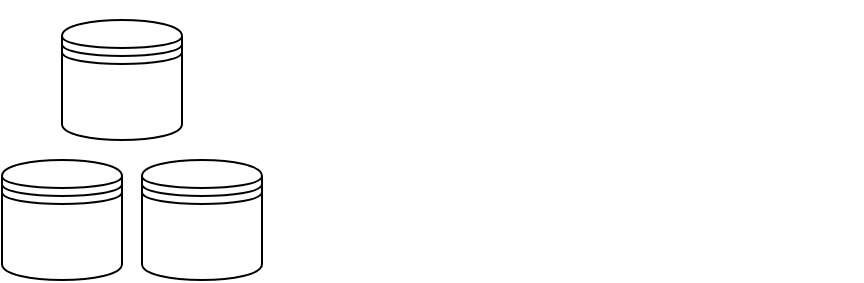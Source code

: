 <mxfile version="21.3.2" type="github">
  <diagram name="Page-1" id="gs0pLVagQkpj5RPHp093">
    <mxGraphModel dx="1265" dy="776" grid="1" gridSize="10" guides="1" tooltips="1" connect="1" arrows="1" fold="1" page="1" pageScale="1" pageWidth="827" pageHeight="1169" math="0" shadow="0">
      <root>
        <mxCell id="0" />
        <mxCell id="1" parent="0" />
        <mxCell id="k795cpsEZ2L50x8XWClP-1" value="" style="shape=datastore;whiteSpace=wrap;html=1;" vertex="1" parent="1">
          <mxGeometry x="50" y="230" width="60" height="60" as="geometry" />
        </mxCell>
        <mxCell id="k795cpsEZ2L50x8XWClP-2" value="" style="shape=datastore;whiteSpace=wrap;html=1;" vertex="1" parent="1">
          <mxGeometry x="20" y="300" width="60" height="60" as="geometry" />
        </mxCell>
        <mxCell id="k795cpsEZ2L50x8XWClP-3" value="" style="shape=datastore;whiteSpace=wrap;html=1;" vertex="1" parent="1">
          <mxGeometry x="90" y="300" width="60" height="60" as="geometry" />
        </mxCell>
        <mxCell id="k795cpsEZ2L50x8XWClP-4" value="" style="shape=image;html=1;verticalAlign=top;verticalLabelPosition=bottom;labelBackgroundColor=#ffffff;imageAspect=0;aspect=fixed;image=https://cdn2.iconfinder.com/data/icons/simple-files/128/CSV.png" vertex="1" parent="1">
          <mxGeometry x="354" y="220" width="60" height="60" as="geometry" />
        </mxCell>
        <mxCell id="k795cpsEZ2L50x8XWClP-5" value="" style="shape=image;html=1;verticalAlign=top;verticalLabelPosition=bottom;labelBackgroundColor=#ffffff;imageAspect=0;aspect=fixed;image=https://cdn2.iconfinder.com/data/icons/simple-files/128/CSV.png" vertex="1" parent="1">
          <mxGeometry x="390" y="300" width="60" height="60" as="geometry" />
        </mxCell>
        <mxCell id="k795cpsEZ2L50x8XWClP-6" value="" style="shape=image;html=1;verticalAlign=top;verticalLabelPosition=bottom;labelBackgroundColor=#ffffff;imageAspect=0;aspect=fixed;image=https://cdn2.iconfinder.com/data/icons/simple-files/128/CSV.png" vertex="1" parent="1">
          <mxGeometry x="320" y="300" width="60" height="60" as="geometry" />
        </mxCell>
      </root>
    </mxGraphModel>
  </diagram>
</mxfile>
